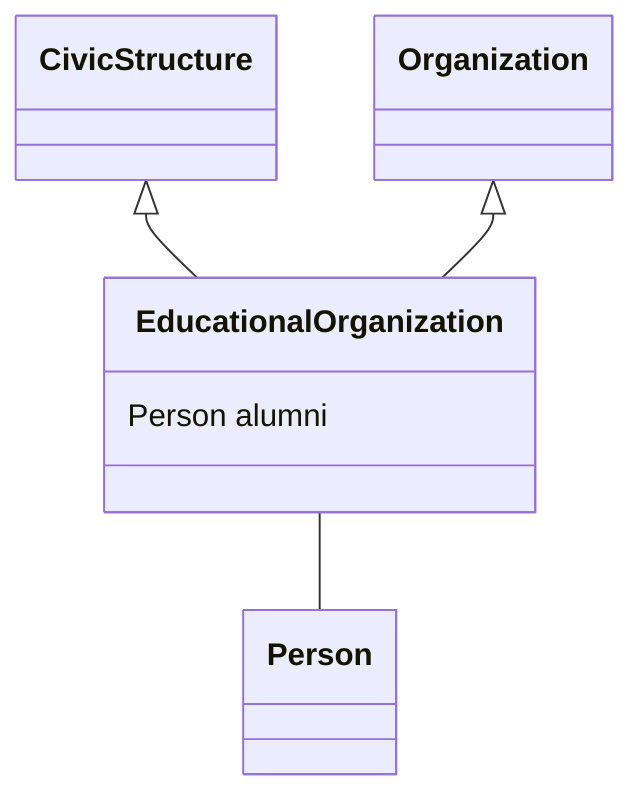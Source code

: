 classDiagram
  EducationalOrganization -- Person


CivicStructure <|-- EducationalOrganization
Organization <|-- EducationalOrganization
class EducationalOrganization {

  Person alumni

}
